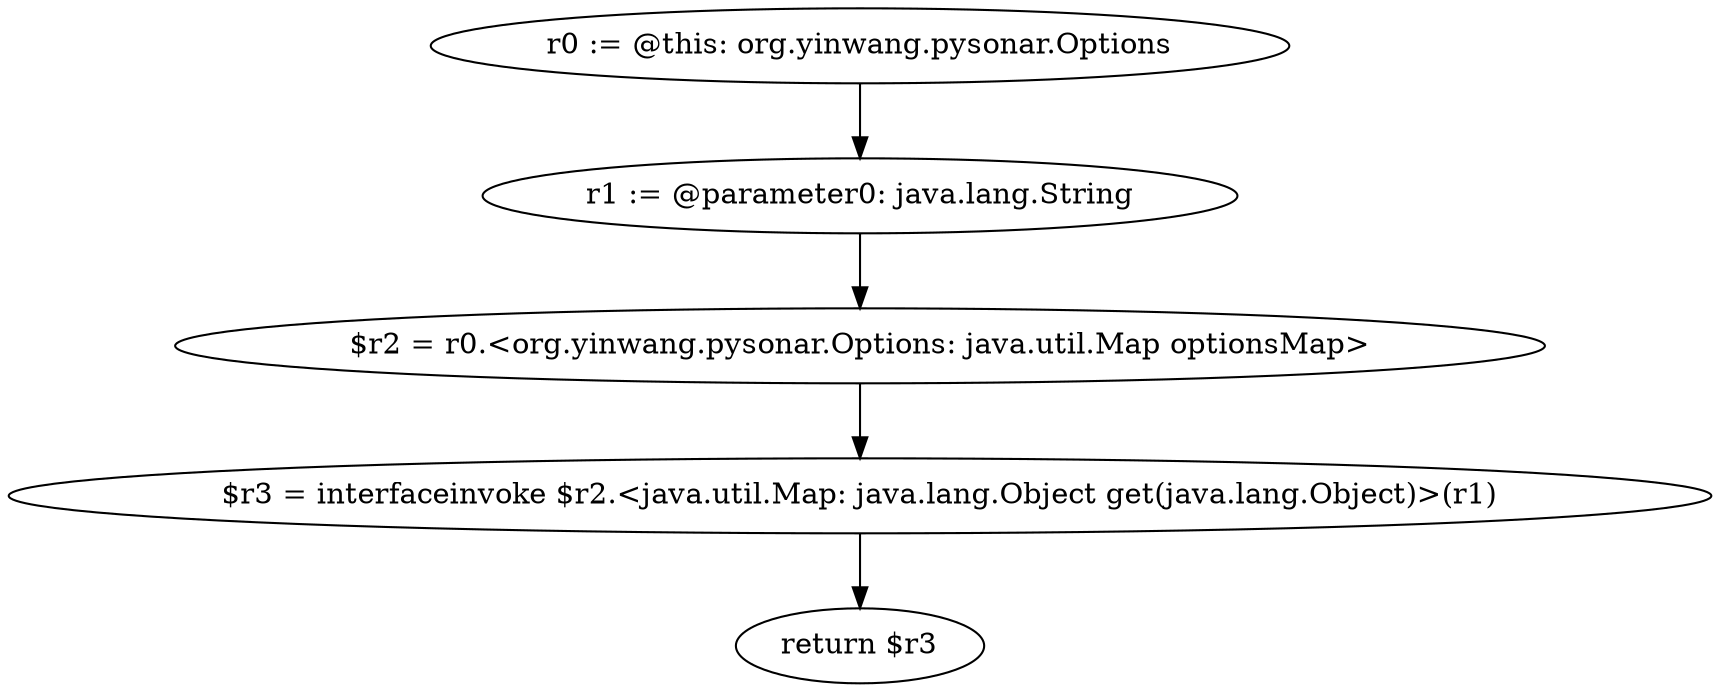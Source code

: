 digraph "unitGraph" {
    "r0 := @this: org.yinwang.pysonar.Options"
    "r1 := @parameter0: java.lang.String"
    "$r2 = r0.<org.yinwang.pysonar.Options: java.util.Map optionsMap>"
    "$r3 = interfaceinvoke $r2.<java.util.Map: java.lang.Object get(java.lang.Object)>(r1)"
    "return $r3"
    "r0 := @this: org.yinwang.pysonar.Options"->"r1 := @parameter0: java.lang.String";
    "r1 := @parameter0: java.lang.String"->"$r2 = r0.<org.yinwang.pysonar.Options: java.util.Map optionsMap>";
    "$r2 = r0.<org.yinwang.pysonar.Options: java.util.Map optionsMap>"->"$r3 = interfaceinvoke $r2.<java.util.Map: java.lang.Object get(java.lang.Object)>(r1)";
    "$r3 = interfaceinvoke $r2.<java.util.Map: java.lang.Object get(java.lang.Object)>(r1)"->"return $r3";
}
